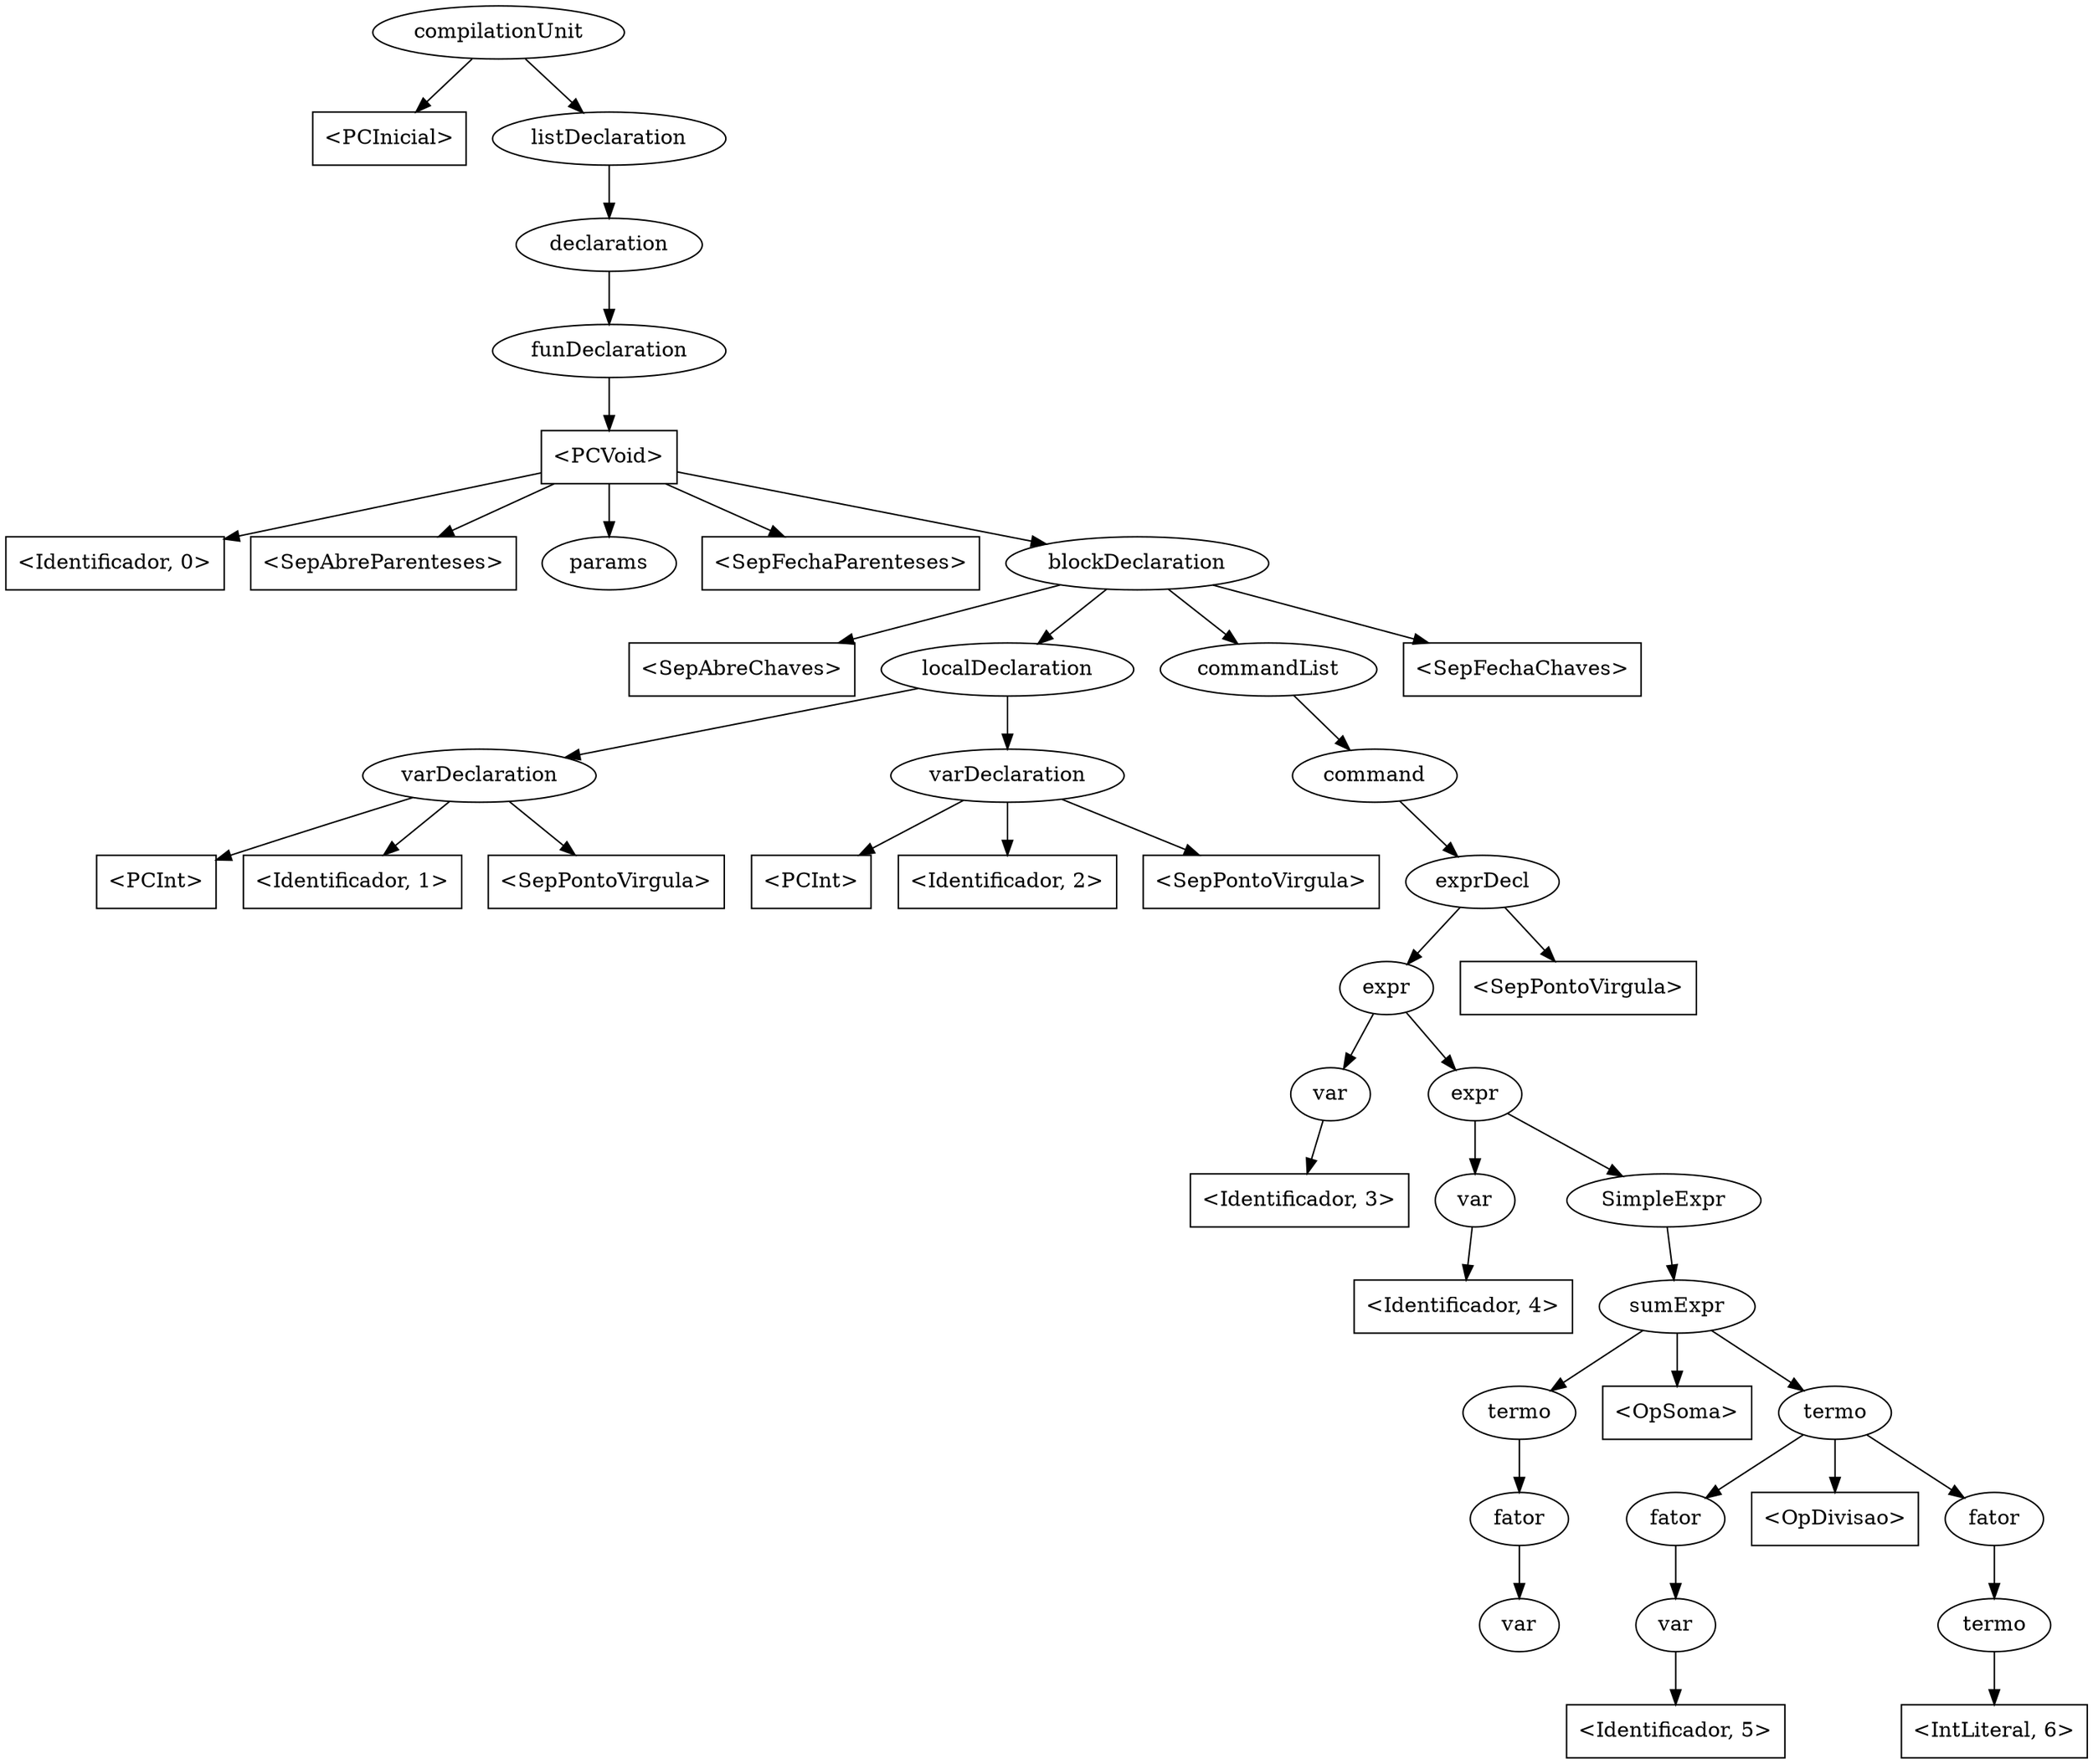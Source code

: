 digraph {

	0 [label="compilationUnit"]
	1 [label="<PCInicial>" shape=rectangle]
	2 [label="listDeclaration"]
	3 [label="declaration"]
	4 [label="funDeclaration"]
	5 [label="<PCVoid>" shape=rectangle]
	6 [label="<Identificador, 0>" shape=rectangle]
	7 [label="<SepAbreParenteses>" shape=rectangle]
	8 [label="params"]
	9 [label="<SepFechaParenteses>" shape=rectangle]
	10 [label="blockDeclaration"]
	11 [label="<SepAbreChaves>" shape=rectangle]
	12 [label="localDeclaration"]
	13 [label="varDeclaration"]
	14 [label="<PCInt>" shape=rectangle]
	15 [label="<Identificador, 1>" shape=rectangle]
	16 [label="<SepPontoVirgula>" shape=rectangle]
	17 [label="varDeclaration"]
	18 [label="<PCInt>" shape=rectangle]
	19 [label="<Identificador, 2>" shape=rectangle]
	20 [label="<SepPontoVirgula>" shape=rectangle]
	21 [label="commandList"]
	22 [label="command"]
	23 [label="exprDecl"]
	24 [label="expr"]
	25 [label="var"]
	26 [label="<Identificador, 3>" shape=rectangle]
	27 [label="expr"]
	28 [label="var"]
	29 [label="<Identificador, 4>" shape=rectangle]
	30 [label="SimpleExpr"]
	31 [label="sumExpr"]
	32 [label="termo"]
	33 [label="fator"]
	34 [label="var"]
	35 [label="<OpSoma>" shape=rectangle]
	36 [label="termo"]
	37 [label="fator"]
	38 [label="var"]
	39 [label="<Identificador, 5>" shape=rectangle]
	40 [label="<OpDivisao>" shape=rectangle]
	41 [label="fator"]
	42 [label="termo"]
	43 [label="<IntLiteral, 6>" shape=rectangle]
	44 [label="<SepPontoVirgula>" shape=rectangle]
	45 [label="<SepFechaChaves>" shape=rectangle]

	0 -> 1
	0 -> 2
	2 -> 3
	3 -> 4
	4 -> 5
	5 -> 6
	5 -> 7
	5 -> 8
	5 -> 9
	5 -> 10
	10 -> 11
	10 -> 12
	12 -> 13
	13 -> 14
	13 -> 15
	13 -> 16
	12 -> 17
	17 -> 18
	17 -> 19
	17 -> 20
	10 -> 21
	21 -> 22
	22 -> 23
	23 -> 24
	24 -> 25
	25 -> 26
	24 -> 27
	27 -> 28
	28 -> 29
	27 -> 30
	30 -> 31
	31 -> 32
	32 -> 33
	33 -> 34
	31 -> 35
	31 -> 36
	36 -> 37
	37 -> 38
	38 -> 39
	36 -> 40
	36 -> 41
	41 -> 42
	42 -> 43
	23 -> 44
	10 -> 45

}